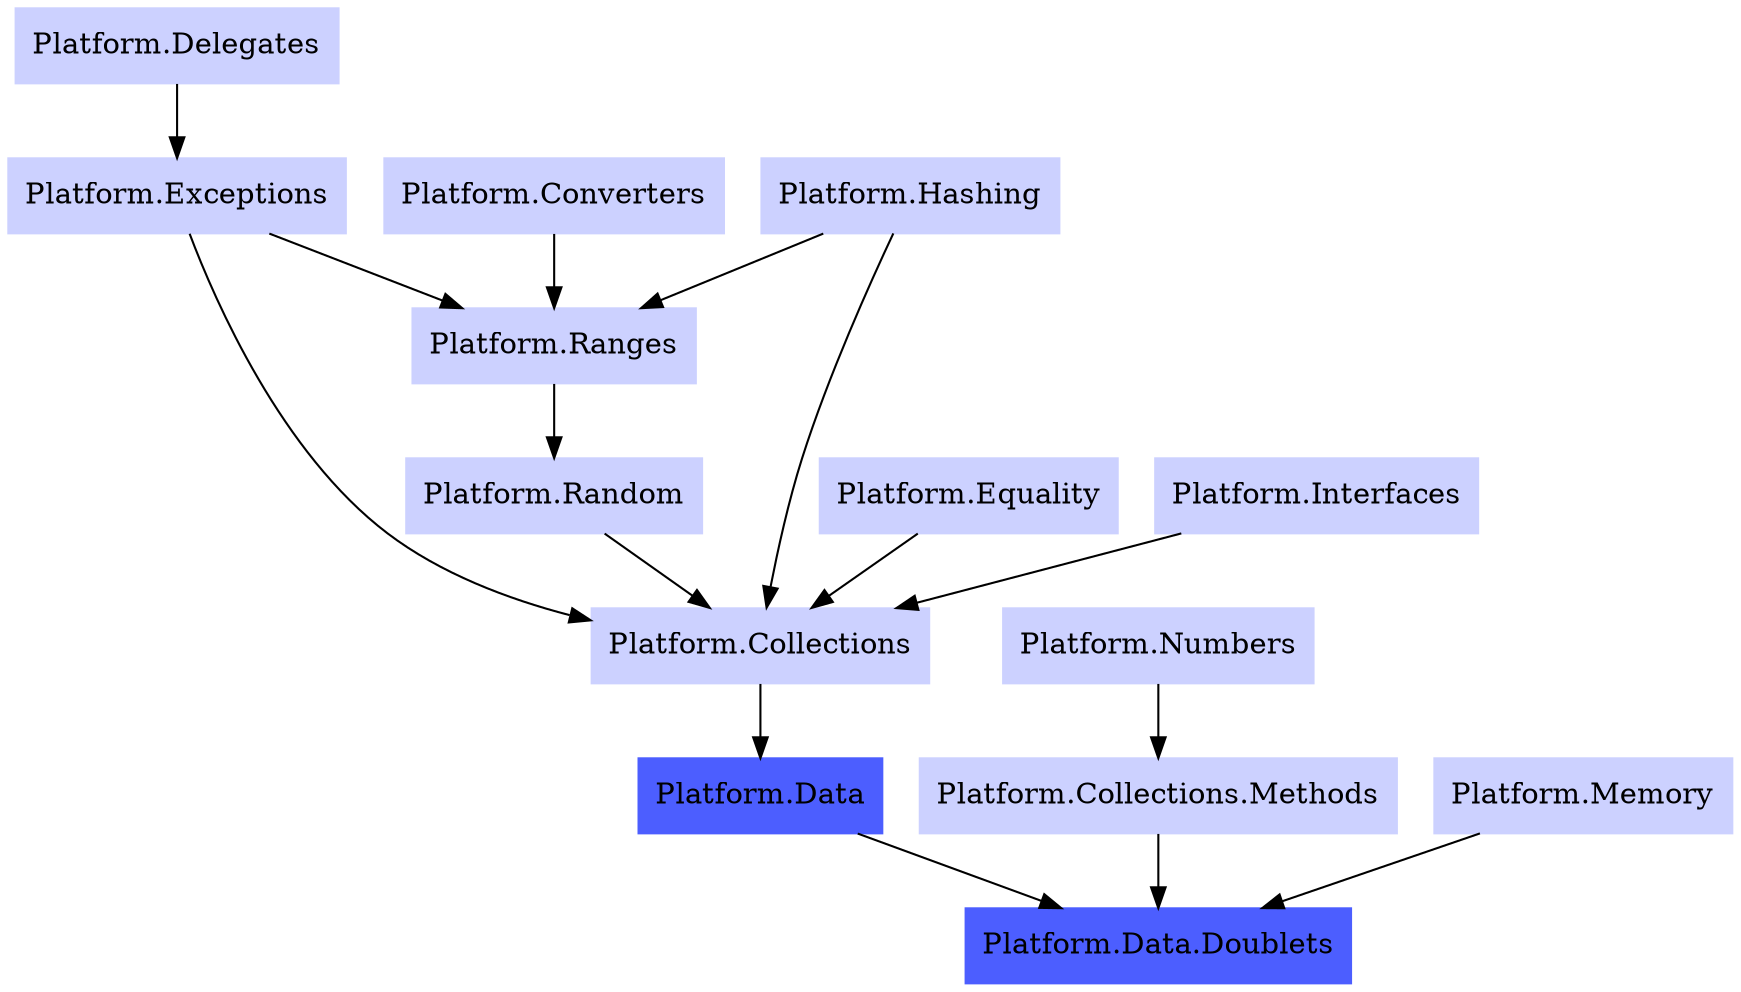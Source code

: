digraph PlatformDataDoubletsDependencies 
{
  node [style=filled, color="0.650 0.200 1.000", shape="rectangle"]


  "Platform.Delegates" -> "Platform.Exceptions" 

  "Platform.Numbers" -> "Platform.Collections.Methods"

  "Platform.Ranges" -> "Platform.Random"

  "Platform.Exceptions" -> "Platform.Ranges"
  "Platform.Converters" -> "Platform.Ranges"
  "Platform.Hashing" -> "Platform.Ranges"
  
  "Platform.Collections" -> "Platform.Data"
  "Platform.Collections.Methods" -> "Platform.Data.Doublets"
  "Platform.Memory" -> "Platform.Data.Doublets"
  "Platform.Data" -> "Platform.Data.Doublets"

  "Platform.Random" -> "Platform.Collections"
  "Platform.Hashing" -> "Platform.Collections"
  "Platform.Equality" -> "Platform.Collections"
  "Platform.Interfaces" -> "Platform.Collections"
  "Platform.Exceptions" -> "Platform.Collections"

  "Platform.Hashing" [href="https://github.com/linksplatform/Hashing"]
  "Platform.Equality" [href="https://github.com/linksplatform/Equality"]
  "Platform.Delegates" [href="https://github.com/linksplatform/Delegates"]
  "Platform.Exceptions" [href="https://github.com/linksplatform/Exceptions"]
  "Platform.Collections" [href="https://github.com/linksplatform/Collections"]
  "Platform.Converters" [href="https://github.com/linksplatform/Converters"]
  "Platform.Ranges" [href="https://github.com/linksplatform/Ranges"]
  "Platform.Interfaces" [href="https://github.com/linksplatform/Interfaces"]
  "Platform.Numbers" [href="https://github.com/linksplatform/Numbers"]
  "Platform.Random" [href="https://github.com/linksplatform/Random"]
  "Platform.Collections.Methods" [href="https://github.com/linksplatform/Collections.Methods"]
  "Platform.Memory" [href="https://github.com/linksplatform/Memory"]
  "Platform.Data" [color="0.650 0.700 1.000", href="https://github.com/linksplatform/Data"]
  "Platform.Data.Doublets" [color="0.650 0.700 1.000", style=filled, href="https://github.com/linksplatform/Data.Doublets"]
}
